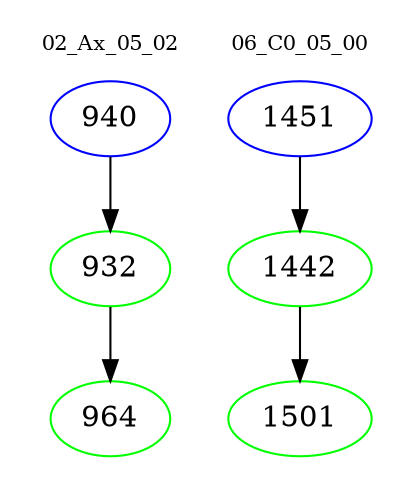 digraph{
subgraph cluster_0 {
color = white
label = "02_Ax_05_02";
fontsize=10;
T0_940 [label="940", color="blue"]
T0_940 -> T0_932 [color="black"]
T0_932 [label="932", color="green"]
T0_932 -> T0_964 [color="black"]
T0_964 [label="964", color="green"]
}
subgraph cluster_1 {
color = white
label = "06_C0_05_00";
fontsize=10;
T1_1451 [label="1451", color="blue"]
T1_1451 -> T1_1442 [color="black"]
T1_1442 [label="1442", color="green"]
T1_1442 -> T1_1501 [color="black"]
T1_1501 [label="1501", color="green"]
}
}
